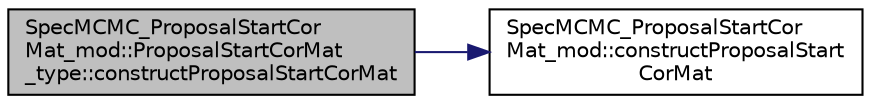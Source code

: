 digraph "SpecMCMC_ProposalStartCorMat_mod::ProposalStartCorMat_type::constructProposalStartCorMat"
{
 // LATEX_PDF_SIZE
  edge [fontname="Helvetica",fontsize="10",labelfontname="Helvetica",labelfontsize="10"];
  node [fontname="Helvetica",fontsize="10",shape=record];
  rankdir="LR";
  Node1 [label="SpecMCMC_ProposalStartCor\lMat_mod::ProposalStartCorMat\l_type::constructProposalStartCorMat",height=0.2,width=0.4,color="black", fillcolor="grey75", style="filled", fontcolor="black",tooltip=" "];
  Node1 -> Node2 [color="midnightblue",fontsize="10",style="solid",fontname="Helvetica"];
  Node2 [label="SpecMCMC_ProposalStartCor\lMat_mod::constructProposalStart\lCorMat",height=0.2,width=0.4,color="black", fillcolor="white", style="filled",URL="$namespaceSpecMCMC__ProposalStartCorMat__mod.html#a8d63d7d1f963e81be12183e2343281af",tooltip=" "];
}
